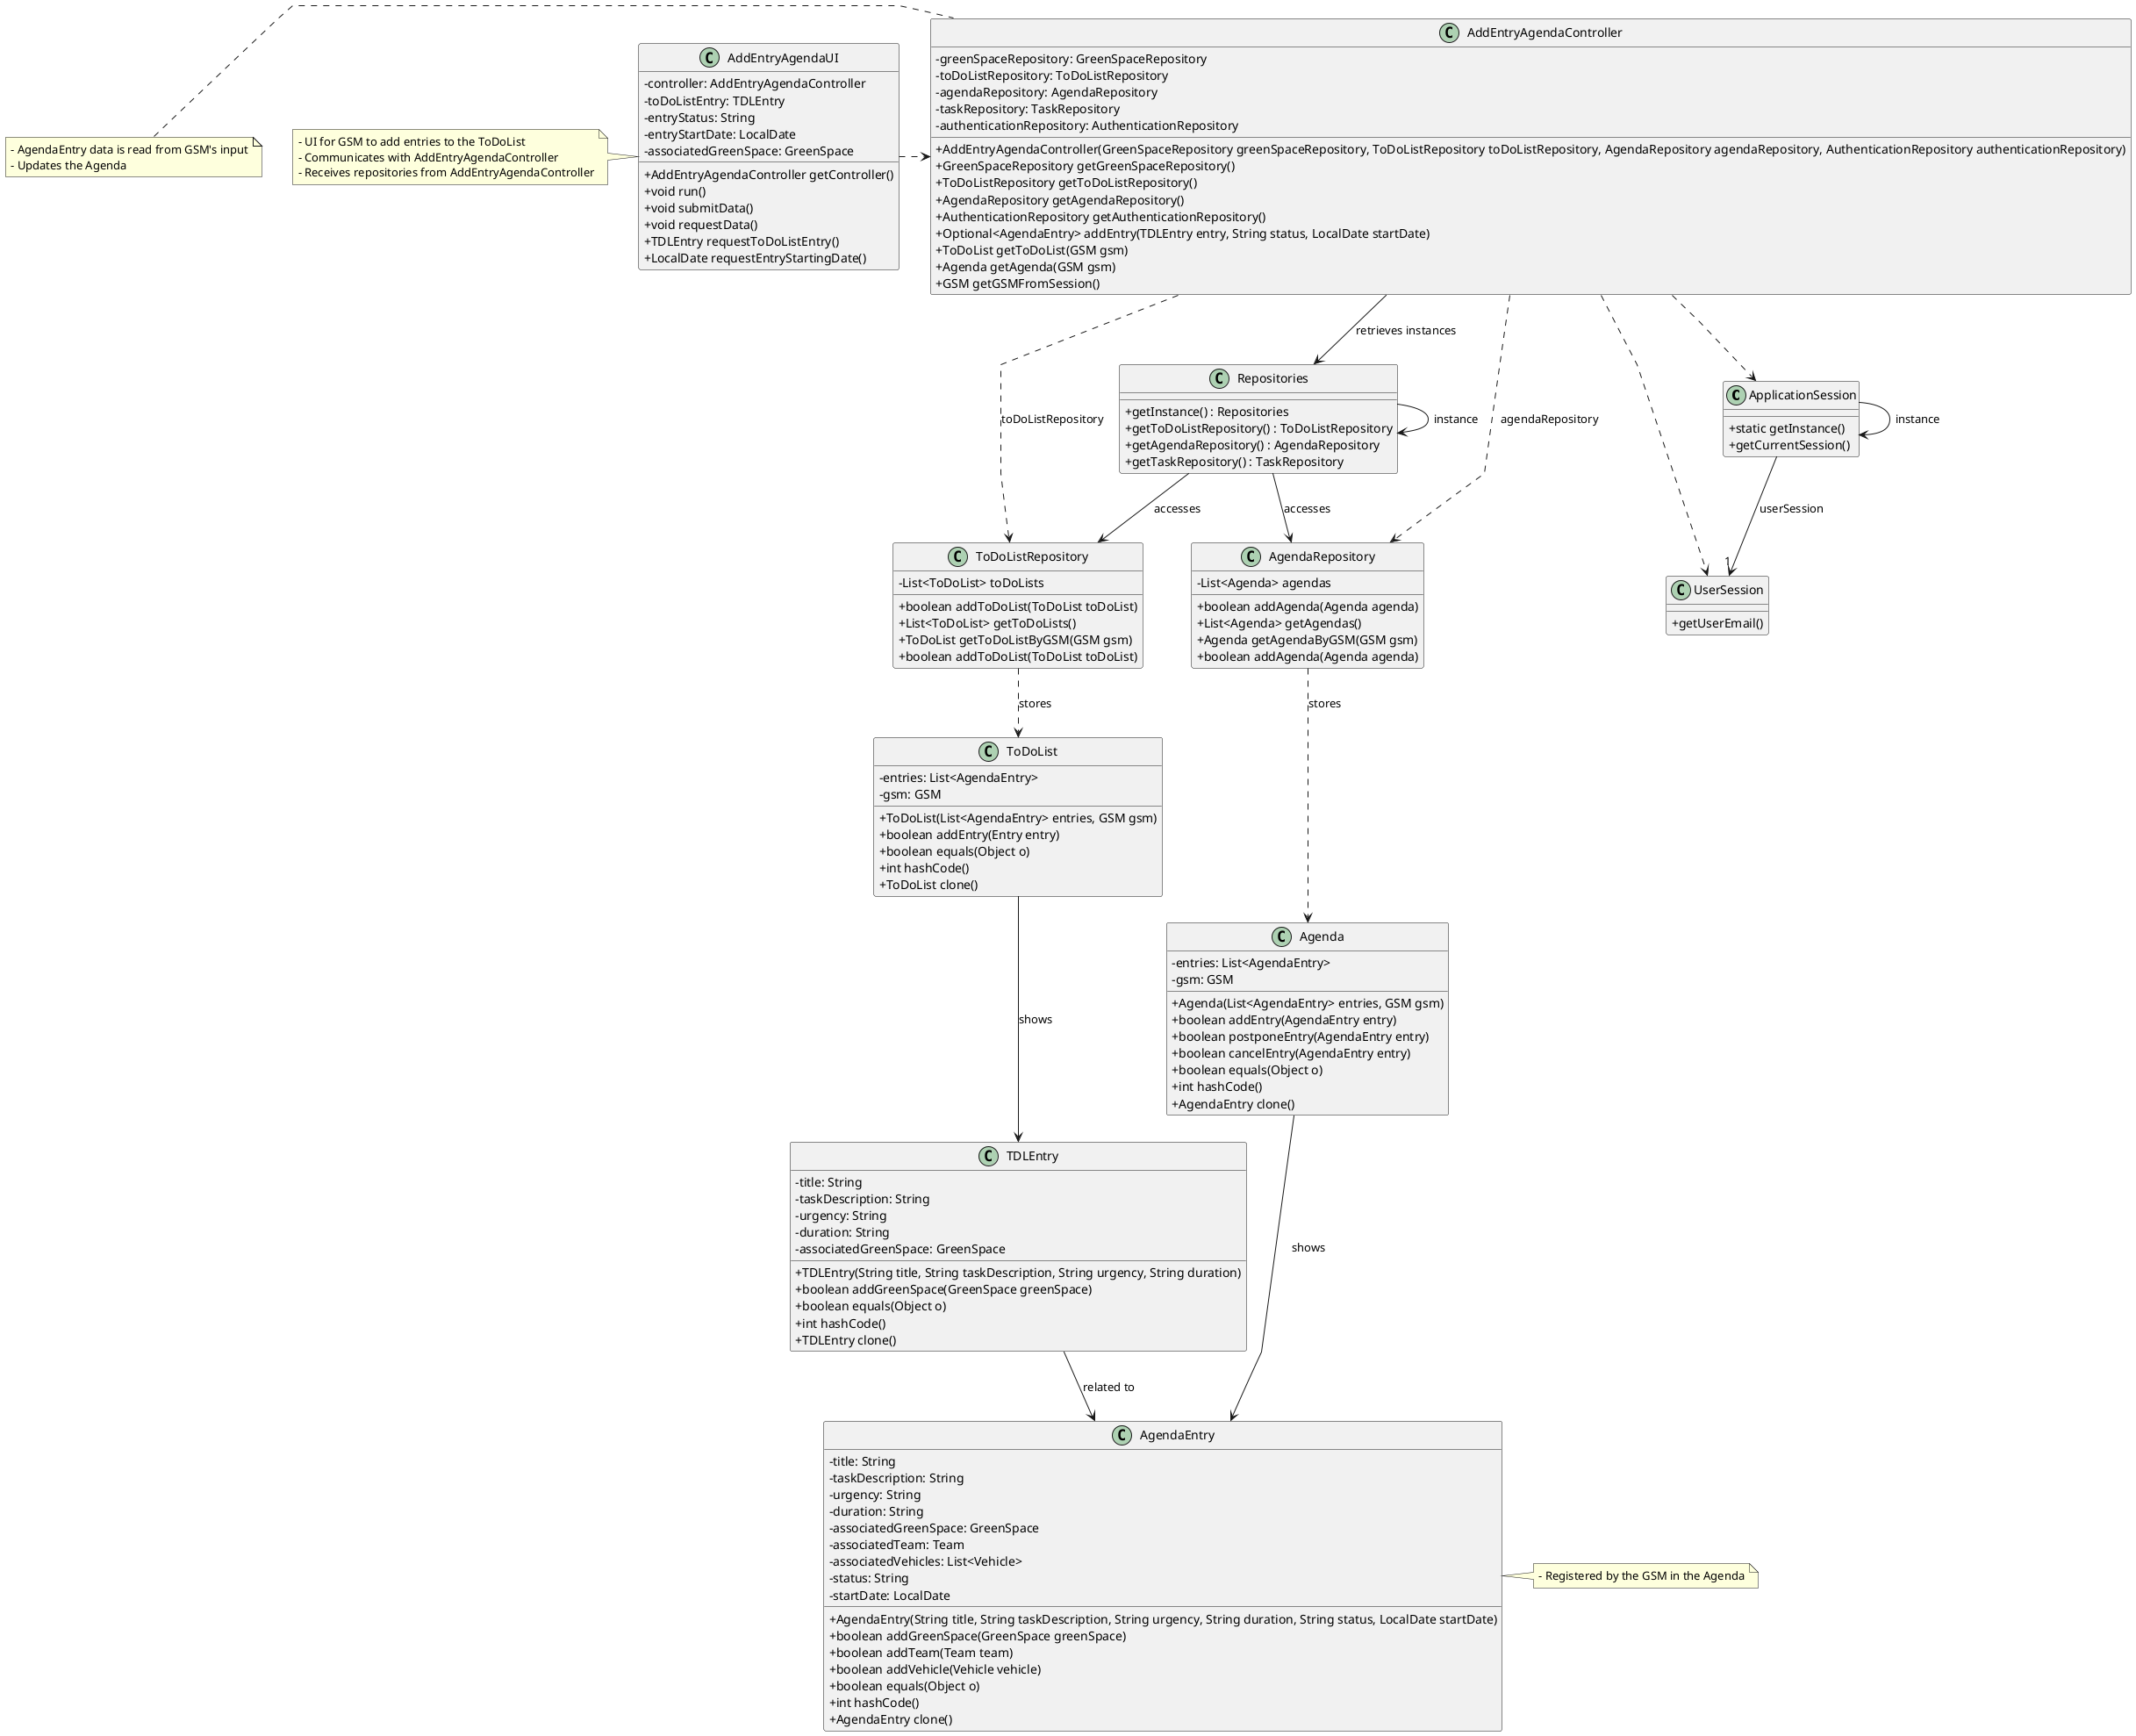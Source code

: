 @startuml
'skinparam monochrome true
skinparam packageStyle rectangle
skinparam shadowing false
skinparam linetype polyline
'skinparam linetype orto

skinparam classAttributeIconSize 0


class ApplicationSession
{
    + static getInstance()
    + getCurrentSession()
}

class UserSession
{
    + getUserEmail()
}

class TDLEntry {
    - title: String
    - taskDescription: String
    - urgency: String
    - duration: String
    - associatedGreenSpace: GreenSpace
    + TDLEntry(String title, String taskDescription, String urgency, String duration)
    + boolean addGreenSpace(GreenSpace greenSpace)
    + boolean equals(Object o)
    + int hashCode()
    + TDLEntry clone()
}

class AgendaEntry {
    - title: String
    - taskDescription: String
    - urgency: String
    - duration: String
    - associatedGreenSpace: GreenSpace
    - associatedTeam: Team
    - associatedVehicles: List<Vehicle>
    - status: String
    - startDate: LocalDate
    + AgendaEntry(String title, String taskDescription, String urgency, String duration, String status, LocalDate startDate)
    + boolean addGreenSpace(GreenSpace greenSpace)
    + boolean addTeam(Team team)
    + boolean addVehicle(Vehicle vehicle)
    + boolean equals(Object o)
    + int hashCode()
    + AgendaEntry clone()
}

class ToDoList {
    - entries: List<AgendaEntry>
    - gsm: GSM
    + ToDoList(List<AgendaEntry> entries, GSM gsm)
    + boolean addEntry(Entry entry)
    + boolean equals(Object o)
    + int hashCode()
    + ToDoList clone()
}

class Agenda {
    - entries: List<AgendaEntry>
    - gsm: GSM
    + Agenda(List<AgendaEntry> entries, GSM gsm)
    + boolean addEntry(AgendaEntry entry)
    + boolean postponeEntry(AgendaEntry entry)
    + boolean cancelEntry(AgendaEntry entry)
    + boolean equals(Object o)
    + int hashCode()
    + AgendaEntry clone()
}

class ToDoListRepository {
  - List<ToDoList> toDoLists
  + boolean addToDoList(ToDoList toDoList)
  + List<ToDoList> getToDoLists()
  + ToDoList getToDoListByGSM(GSM gsm)
  + boolean addToDoList(ToDoList toDoList)
}

class AgendaRepository {
  - List<Agenda> agendas
  + boolean addAgenda(Agenda agenda)
  + List<Agenda> getAgendas()
  + Agenda getAgendaByGSM(GSM gsm)
  + boolean addAgenda(Agenda agenda)
}

class Repositories {
  + getInstance() : Repositories
  + getToDoListRepository() : ToDoListRepository
  + getAgendaRepository() : AgendaRepository
  + getTaskRepository() : TaskRepository
}

class AddEntryAgendaUI {
  - controller: AddEntryAgendaController
  - toDoListEntry: TDLEntry
  - entryStatus: String
  - entryStartDate: LocalDate
  - associatedGreenSpace: GreenSpace
  + AddEntryAgendaController getController()
  + void run()
  + void submitData()
  + void requestData()
  + TDLEntry requestToDoListEntry()
  + LocalDate requestEntryStartingDate()
}

class AddEntryAgendaController {
  - greenSpaceRepository: GreenSpaceRepository
  - toDoListRepository: ToDoListRepository
  - agendaRepository: AgendaRepository
  - taskRepository: TaskRepository
  - authenticationRepository: AuthenticationRepository
  + AddEntryAgendaController(GreenSpaceRepository greenSpaceRepository, ToDoListRepository toDoListRepository, AgendaRepository agendaRepository, AuthenticationRepository authenticationRepository)
  + GreenSpaceRepository getGreenSpaceRepository()
  + ToDoListRepository getToDoListRepository()
  + AgendaRepository getAgendaRepository()
  + AuthenticationRepository getAuthenticationRepository()
  + Optional<AgendaEntry> addEntry(TDLEntry entry, String status, LocalDate startDate)
  + ToDoList getToDoList(GSM gsm)
  + Agenda getAgenda(GSM gsm)
  + GSM getGSMFromSession()
}


note left of AddEntryAgendaController
  - AgendaEntry data is read from GSM's input
  - Updates the Agenda
end note

note left of AddEntryAgendaUI
  - UI for GSM to add entries to the ToDoList
  - Communicates with AddEntryAgendaController
  - Receives repositories from AddEntryAgendaController
end note

note right of AgendaEntry
 - Registered by the GSM in the Agenda
end note

Agenda --> AgendaEntry: shows
ToDoList --> TDLEntry: shows
TDLEntry --> AgendaEntry: related to

Repositories -> Repositories : instance
ApplicationSession -> ApplicationSession : instance

AddEntryAgendaUI .> AddEntryAgendaController

AddEntryAgendaController -down-> Repositories : retrieves instances

Repositories -down-> ToDoListRepository : accesses
Repositories -down-> AgendaRepository : accesses

AddEntryAgendaController ..> ToDoListRepository : toDoListRepository
AddEntryAgendaController ..> AgendaRepository : agendaRepository

ApplicationSession --> "1" UserSession : userSession

AddEntryAgendaController ..> ApplicationSession
AddEntryAgendaController ..> UserSession

ToDoListRepository ..> ToDoList: stores
AgendaRepository ..> Agenda: stores

@enduml
